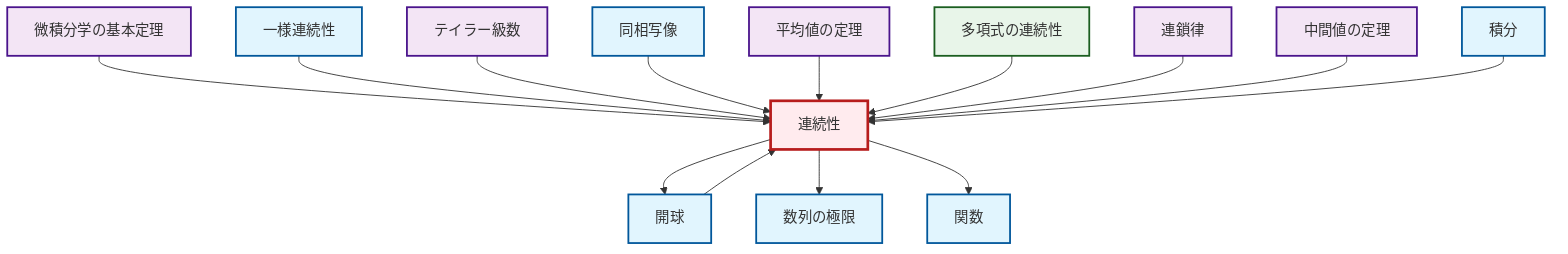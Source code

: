 graph TD
    classDef definition fill:#e1f5fe,stroke:#01579b,stroke-width:2px
    classDef theorem fill:#f3e5f5,stroke:#4a148c,stroke-width:2px
    classDef axiom fill:#fff3e0,stroke:#e65100,stroke-width:2px
    classDef example fill:#e8f5e9,stroke:#1b5e20,stroke-width:2px
    classDef current fill:#ffebee,stroke:#b71c1c,stroke-width:3px
    ex-polynomial-continuity["多項式の連続性"]:::example
    def-continuity["連続性"]:::definition
    thm-mean-value["平均値の定理"]:::theorem
    def-uniform-continuity["一様連続性"]:::definition
    def-open-ball["開球"]:::definition
    def-integral["積分"]:::definition
    def-limit["数列の極限"]:::definition
    def-function["関数"]:::definition
    thm-taylor-series["テイラー級数"]:::theorem
    thm-chain-rule["連鎖律"]:::theorem
    def-homeomorphism["同相写像"]:::definition
    thm-intermediate-value["中間値の定理"]:::theorem
    thm-fundamental-calculus["微積分学の基本定理"]:::theorem
    def-continuity --> def-open-ball
    def-continuity --> def-limit
    thm-fundamental-calculus --> def-continuity
    def-uniform-continuity --> def-continuity
    thm-taylor-series --> def-continuity
    def-homeomorphism --> def-continuity
    thm-mean-value --> def-continuity
    ex-polynomial-continuity --> def-continuity
    thm-chain-rule --> def-continuity
    thm-intermediate-value --> def-continuity
    def-integral --> def-continuity
    def-open-ball --> def-continuity
    def-continuity --> def-function
    class def-continuity current